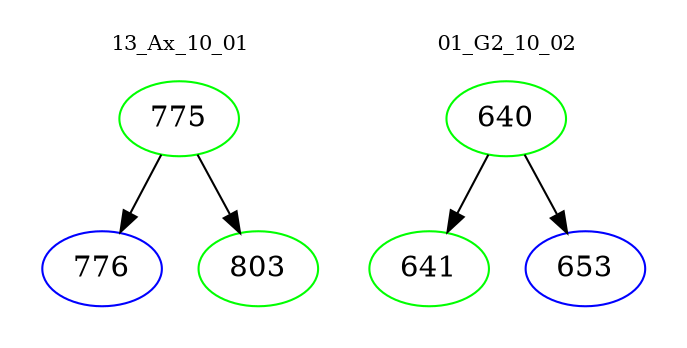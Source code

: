 digraph{
subgraph cluster_0 {
color = white
label = "13_Ax_10_01";
fontsize=10;
T0_775 [label="775", color="green"]
T0_775 -> T0_776 [color="black"]
T0_776 [label="776", color="blue"]
T0_775 -> T0_803 [color="black"]
T0_803 [label="803", color="green"]
}
subgraph cluster_1 {
color = white
label = "01_G2_10_02";
fontsize=10;
T1_640 [label="640", color="green"]
T1_640 -> T1_641 [color="black"]
T1_641 [label="641", color="green"]
T1_640 -> T1_653 [color="black"]
T1_653 [label="653", color="blue"]
}
}
